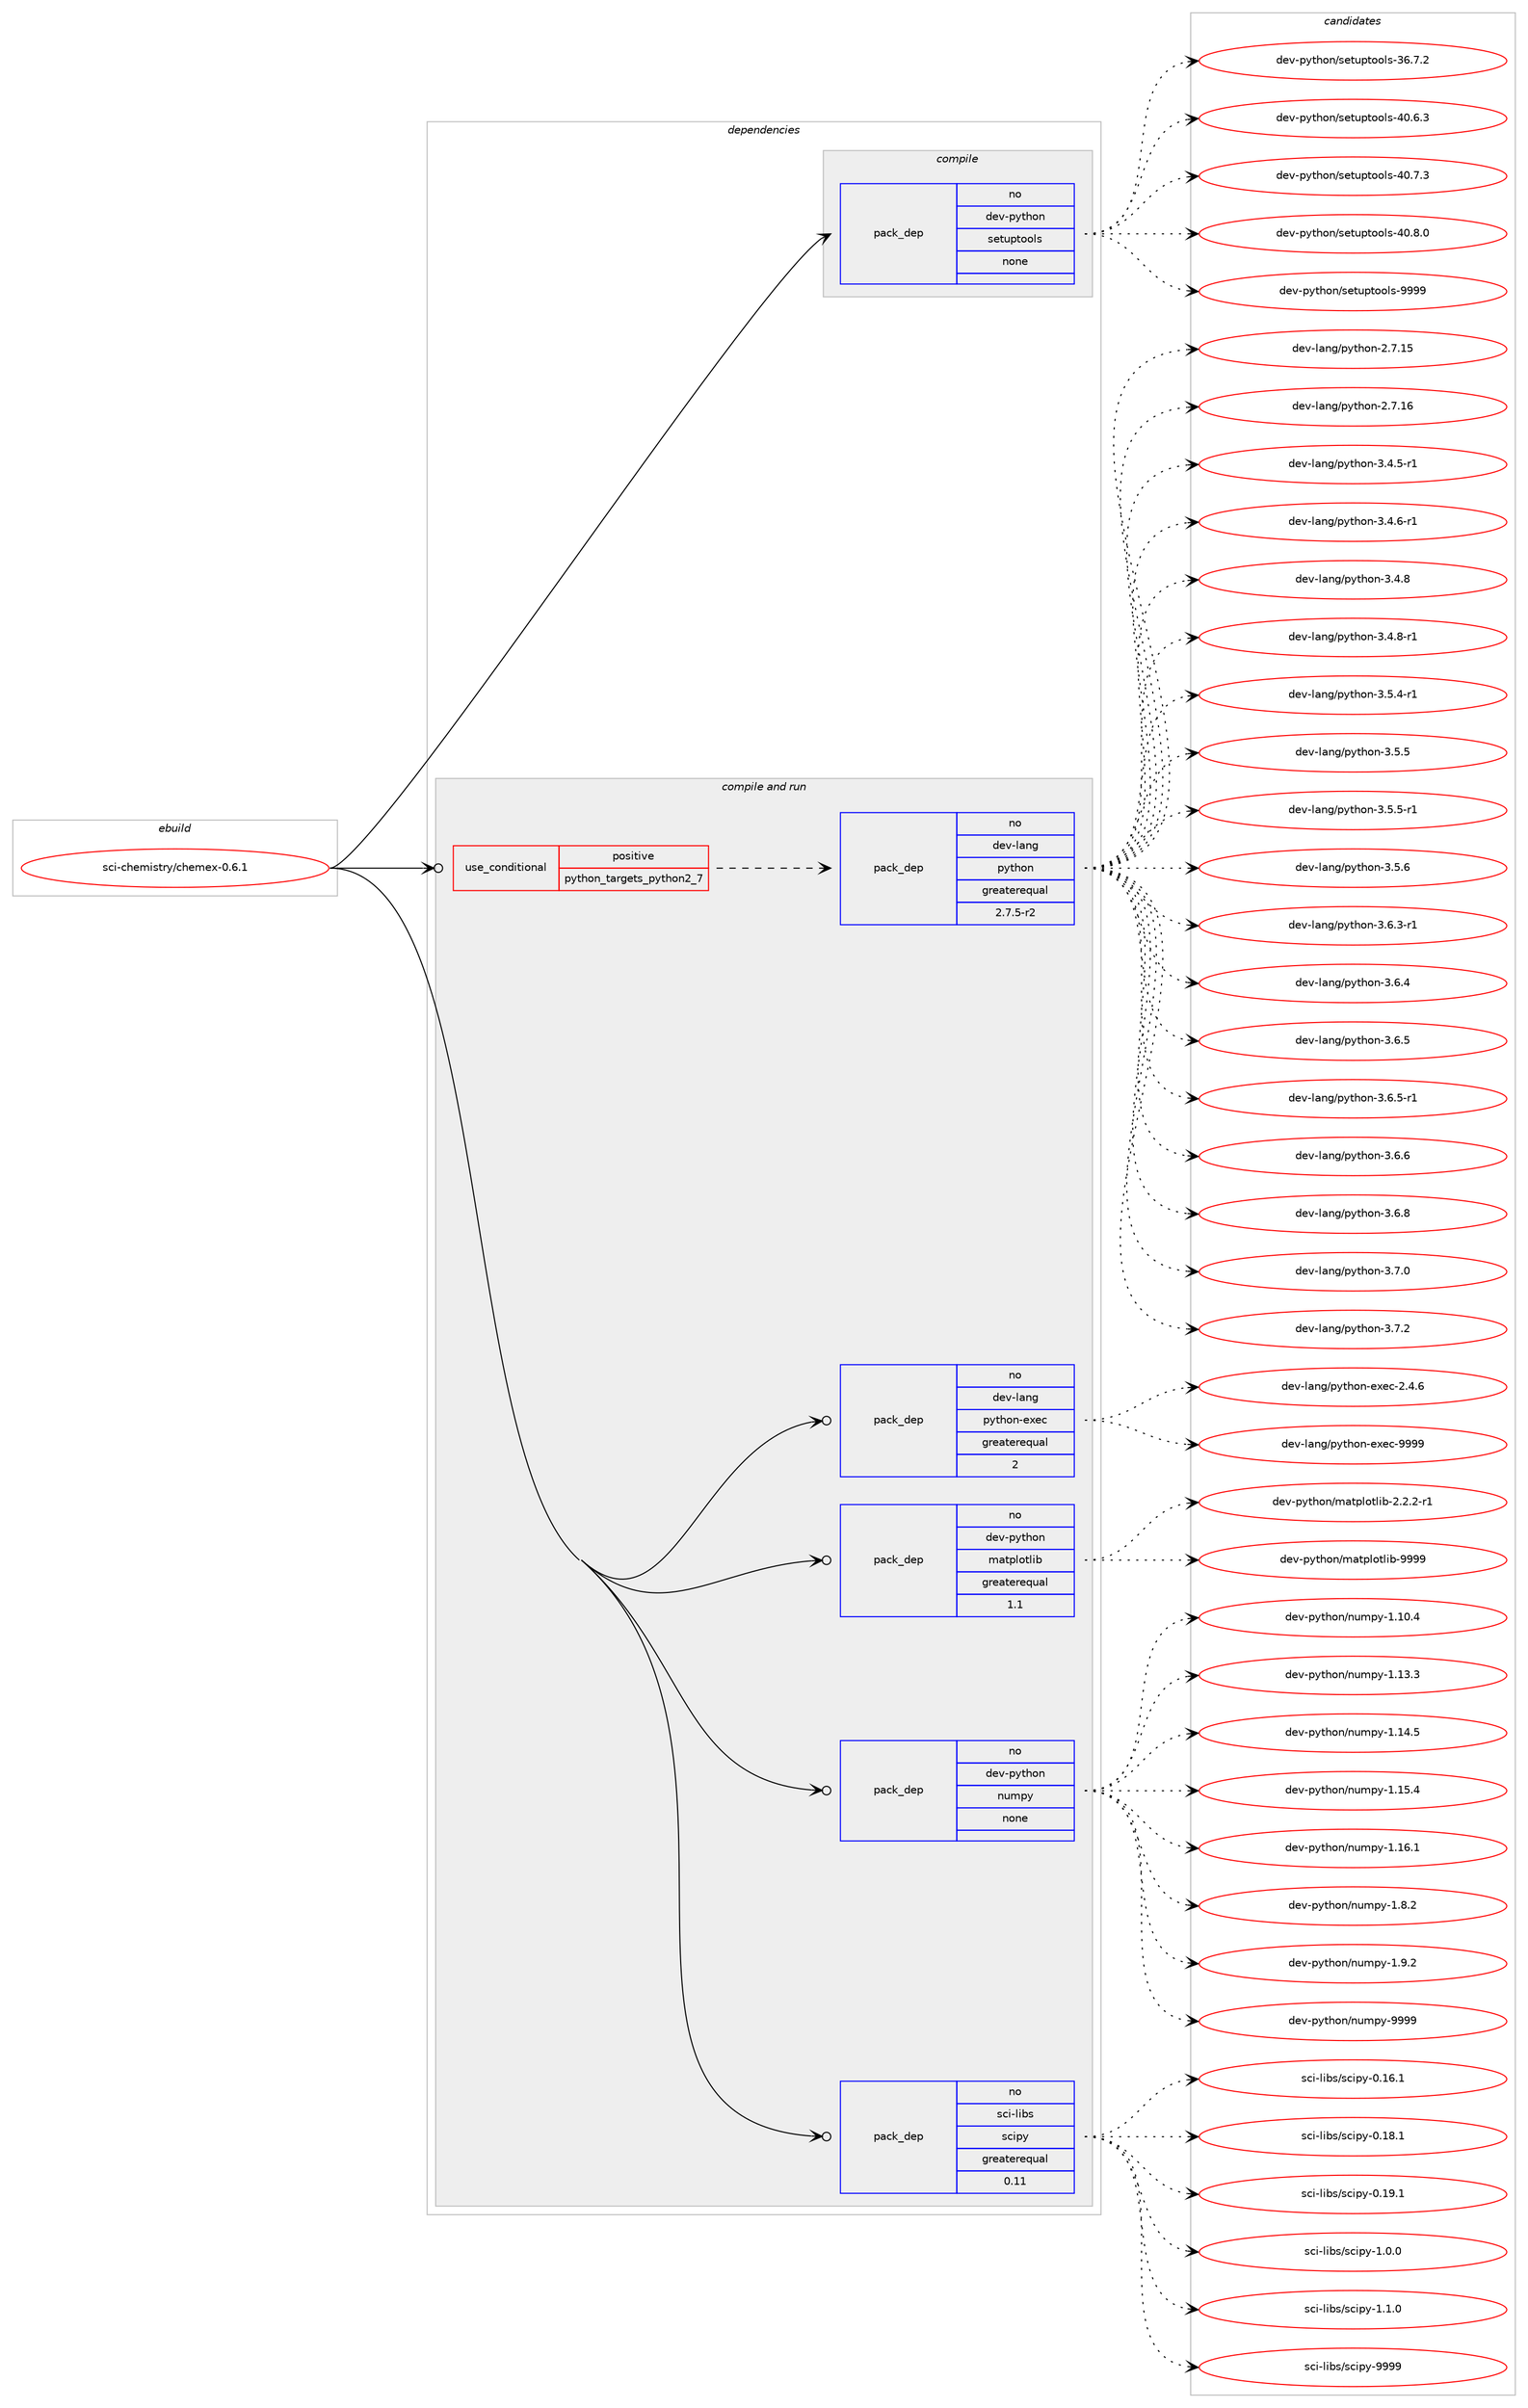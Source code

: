 digraph prolog {

# *************
# Graph options
# *************

newrank=true;
concentrate=true;
compound=true;
graph [rankdir=LR,fontname=Helvetica,fontsize=10,ranksep=1.5];#, ranksep=2.5, nodesep=0.2];
edge  [arrowhead=vee];
node  [fontname=Helvetica,fontsize=10];

# **********
# The ebuild
# **********

subgraph cluster_leftcol {
color=gray;
rank=same;
label=<<i>ebuild</i>>;
id [label="sci-chemistry/chemex-0.6.1", color=red, width=4, href="../sci-chemistry/chemex-0.6.1.svg"];
}

# ****************
# The dependencies
# ****************

subgraph cluster_midcol {
color=gray;
label=<<i>dependencies</i>>;
subgraph cluster_compile {
fillcolor="#eeeeee";
style=filled;
label=<<i>compile</i>>;
subgraph pack1207654 {
dependency1687588 [label=<<TABLE BORDER="0" CELLBORDER="1" CELLSPACING="0" CELLPADDING="4" WIDTH="220"><TR><TD ROWSPAN="6" CELLPADDING="30">pack_dep</TD></TR><TR><TD WIDTH="110">no</TD></TR><TR><TD>dev-python</TD></TR><TR><TD>setuptools</TD></TR><TR><TD>none</TD></TR><TR><TD></TD></TR></TABLE>>, shape=none, color=blue];
}
id:e -> dependency1687588:w [weight=20,style="solid",arrowhead="vee"];
}
subgraph cluster_compileandrun {
fillcolor="#eeeeee";
style=filled;
label=<<i>compile and run</i>>;
subgraph cond452302 {
dependency1687589 [label=<<TABLE BORDER="0" CELLBORDER="1" CELLSPACING="0" CELLPADDING="4"><TR><TD ROWSPAN="3" CELLPADDING="10">use_conditional</TD></TR><TR><TD>positive</TD></TR><TR><TD>python_targets_python2_7</TD></TR></TABLE>>, shape=none, color=red];
subgraph pack1207655 {
dependency1687590 [label=<<TABLE BORDER="0" CELLBORDER="1" CELLSPACING="0" CELLPADDING="4" WIDTH="220"><TR><TD ROWSPAN="6" CELLPADDING="30">pack_dep</TD></TR><TR><TD WIDTH="110">no</TD></TR><TR><TD>dev-lang</TD></TR><TR><TD>python</TD></TR><TR><TD>greaterequal</TD></TR><TR><TD>2.7.5-r2</TD></TR></TABLE>>, shape=none, color=blue];
}
dependency1687589:e -> dependency1687590:w [weight=20,style="dashed",arrowhead="vee"];
}
id:e -> dependency1687589:w [weight=20,style="solid",arrowhead="odotvee"];
subgraph pack1207656 {
dependency1687591 [label=<<TABLE BORDER="0" CELLBORDER="1" CELLSPACING="0" CELLPADDING="4" WIDTH="220"><TR><TD ROWSPAN="6" CELLPADDING="30">pack_dep</TD></TR><TR><TD WIDTH="110">no</TD></TR><TR><TD>dev-lang</TD></TR><TR><TD>python-exec</TD></TR><TR><TD>greaterequal</TD></TR><TR><TD>2</TD></TR></TABLE>>, shape=none, color=blue];
}
id:e -> dependency1687591:w [weight=20,style="solid",arrowhead="odotvee"];
subgraph pack1207657 {
dependency1687592 [label=<<TABLE BORDER="0" CELLBORDER="1" CELLSPACING="0" CELLPADDING="4" WIDTH="220"><TR><TD ROWSPAN="6" CELLPADDING="30">pack_dep</TD></TR><TR><TD WIDTH="110">no</TD></TR><TR><TD>dev-python</TD></TR><TR><TD>matplotlib</TD></TR><TR><TD>greaterequal</TD></TR><TR><TD>1.1</TD></TR></TABLE>>, shape=none, color=blue];
}
id:e -> dependency1687592:w [weight=20,style="solid",arrowhead="odotvee"];
subgraph pack1207658 {
dependency1687593 [label=<<TABLE BORDER="0" CELLBORDER="1" CELLSPACING="0" CELLPADDING="4" WIDTH="220"><TR><TD ROWSPAN="6" CELLPADDING="30">pack_dep</TD></TR><TR><TD WIDTH="110">no</TD></TR><TR><TD>dev-python</TD></TR><TR><TD>numpy</TD></TR><TR><TD>none</TD></TR><TR><TD></TD></TR></TABLE>>, shape=none, color=blue];
}
id:e -> dependency1687593:w [weight=20,style="solid",arrowhead="odotvee"];
subgraph pack1207659 {
dependency1687594 [label=<<TABLE BORDER="0" CELLBORDER="1" CELLSPACING="0" CELLPADDING="4" WIDTH="220"><TR><TD ROWSPAN="6" CELLPADDING="30">pack_dep</TD></TR><TR><TD WIDTH="110">no</TD></TR><TR><TD>sci-libs</TD></TR><TR><TD>scipy</TD></TR><TR><TD>greaterequal</TD></TR><TR><TD>0.11</TD></TR></TABLE>>, shape=none, color=blue];
}
id:e -> dependency1687594:w [weight=20,style="solid",arrowhead="odotvee"];
}
subgraph cluster_run {
fillcolor="#eeeeee";
style=filled;
label=<<i>run</i>>;
}
}

# **************
# The candidates
# **************

subgraph cluster_choices {
rank=same;
color=gray;
label=<<i>candidates</i>>;

subgraph choice1207654 {
color=black;
nodesep=1;
choice100101118451121211161041111104711510111611711211611111110811545515446554650 [label="dev-python/setuptools-36.7.2", color=red, width=4,href="../dev-python/setuptools-36.7.2.svg"];
choice100101118451121211161041111104711510111611711211611111110811545524846544651 [label="dev-python/setuptools-40.6.3", color=red, width=4,href="../dev-python/setuptools-40.6.3.svg"];
choice100101118451121211161041111104711510111611711211611111110811545524846554651 [label="dev-python/setuptools-40.7.3", color=red, width=4,href="../dev-python/setuptools-40.7.3.svg"];
choice100101118451121211161041111104711510111611711211611111110811545524846564648 [label="dev-python/setuptools-40.8.0", color=red, width=4,href="../dev-python/setuptools-40.8.0.svg"];
choice10010111845112121116104111110471151011161171121161111111081154557575757 [label="dev-python/setuptools-9999", color=red, width=4,href="../dev-python/setuptools-9999.svg"];
dependency1687588:e -> choice100101118451121211161041111104711510111611711211611111110811545515446554650:w [style=dotted,weight="100"];
dependency1687588:e -> choice100101118451121211161041111104711510111611711211611111110811545524846544651:w [style=dotted,weight="100"];
dependency1687588:e -> choice100101118451121211161041111104711510111611711211611111110811545524846554651:w [style=dotted,weight="100"];
dependency1687588:e -> choice100101118451121211161041111104711510111611711211611111110811545524846564648:w [style=dotted,weight="100"];
dependency1687588:e -> choice10010111845112121116104111110471151011161171121161111111081154557575757:w [style=dotted,weight="100"];
}
subgraph choice1207655 {
color=black;
nodesep=1;
choice10010111845108971101034711212111610411111045504655464953 [label="dev-lang/python-2.7.15", color=red, width=4,href="../dev-lang/python-2.7.15.svg"];
choice10010111845108971101034711212111610411111045504655464954 [label="dev-lang/python-2.7.16", color=red, width=4,href="../dev-lang/python-2.7.16.svg"];
choice1001011184510897110103471121211161041111104551465246534511449 [label="dev-lang/python-3.4.5-r1", color=red, width=4,href="../dev-lang/python-3.4.5-r1.svg"];
choice1001011184510897110103471121211161041111104551465246544511449 [label="dev-lang/python-3.4.6-r1", color=red, width=4,href="../dev-lang/python-3.4.6-r1.svg"];
choice100101118451089711010347112121116104111110455146524656 [label="dev-lang/python-3.4.8", color=red, width=4,href="../dev-lang/python-3.4.8.svg"];
choice1001011184510897110103471121211161041111104551465246564511449 [label="dev-lang/python-3.4.8-r1", color=red, width=4,href="../dev-lang/python-3.4.8-r1.svg"];
choice1001011184510897110103471121211161041111104551465346524511449 [label="dev-lang/python-3.5.4-r1", color=red, width=4,href="../dev-lang/python-3.5.4-r1.svg"];
choice100101118451089711010347112121116104111110455146534653 [label="dev-lang/python-3.5.5", color=red, width=4,href="../dev-lang/python-3.5.5.svg"];
choice1001011184510897110103471121211161041111104551465346534511449 [label="dev-lang/python-3.5.5-r1", color=red, width=4,href="../dev-lang/python-3.5.5-r1.svg"];
choice100101118451089711010347112121116104111110455146534654 [label="dev-lang/python-3.5.6", color=red, width=4,href="../dev-lang/python-3.5.6.svg"];
choice1001011184510897110103471121211161041111104551465446514511449 [label="dev-lang/python-3.6.3-r1", color=red, width=4,href="../dev-lang/python-3.6.3-r1.svg"];
choice100101118451089711010347112121116104111110455146544652 [label="dev-lang/python-3.6.4", color=red, width=4,href="../dev-lang/python-3.6.4.svg"];
choice100101118451089711010347112121116104111110455146544653 [label="dev-lang/python-3.6.5", color=red, width=4,href="../dev-lang/python-3.6.5.svg"];
choice1001011184510897110103471121211161041111104551465446534511449 [label="dev-lang/python-3.6.5-r1", color=red, width=4,href="../dev-lang/python-3.6.5-r1.svg"];
choice100101118451089711010347112121116104111110455146544654 [label="dev-lang/python-3.6.6", color=red, width=4,href="../dev-lang/python-3.6.6.svg"];
choice100101118451089711010347112121116104111110455146544656 [label="dev-lang/python-3.6.8", color=red, width=4,href="../dev-lang/python-3.6.8.svg"];
choice100101118451089711010347112121116104111110455146554648 [label="dev-lang/python-3.7.0", color=red, width=4,href="../dev-lang/python-3.7.0.svg"];
choice100101118451089711010347112121116104111110455146554650 [label="dev-lang/python-3.7.2", color=red, width=4,href="../dev-lang/python-3.7.2.svg"];
dependency1687590:e -> choice10010111845108971101034711212111610411111045504655464953:w [style=dotted,weight="100"];
dependency1687590:e -> choice10010111845108971101034711212111610411111045504655464954:w [style=dotted,weight="100"];
dependency1687590:e -> choice1001011184510897110103471121211161041111104551465246534511449:w [style=dotted,weight="100"];
dependency1687590:e -> choice1001011184510897110103471121211161041111104551465246544511449:w [style=dotted,weight="100"];
dependency1687590:e -> choice100101118451089711010347112121116104111110455146524656:w [style=dotted,weight="100"];
dependency1687590:e -> choice1001011184510897110103471121211161041111104551465246564511449:w [style=dotted,weight="100"];
dependency1687590:e -> choice1001011184510897110103471121211161041111104551465346524511449:w [style=dotted,weight="100"];
dependency1687590:e -> choice100101118451089711010347112121116104111110455146534653:w [style=dotted,weight="100"];
dependency1687590:e -> choice1001011184510897110103471121211161041111104551465346534511449:w [style=dotted,weight="100"];
dependency1687590:e -> choice100101118451089711010347112121116104111110455146534654:w [style=dotted,weight="100"];
dependency1687590:e -> choice1001011184510897110103471121211161041111104551465446514511449:w [style=dotted,weight="100"];
dependency1687590:e -> choice100101118451089711010347112121116104111110455146544652:w [style=dotted,weight="100"];
dependency1687590:e -> choice100101118451089711010347112121116104111110455146544653:w [style=dotted,weight="100"];
dependency1687590:e -> choice1001011184510897110103471121211161041111104551465446534511449:w [style=dotted,weight="100"];
dependency1687590:e -> choice100101118451089711010347112121116104111110455146544654:w [style=dotted,weight="100"];
dependency1687590:e -> choice100101118451089711010347112121116104111110455146544656:w [style=dotted,weight="100"];
dependency1687590:e -> choice100101118451089711010347112121116104111110455146554648:w [style=dotted,weight="100"];
dependency1687590:e -> choice100101118451089711010347112121116104111110455146554650:w [style=dotted,weight="100"];
}
subgraph choice1207656 {
color=black;
nodesep=1;
choice1001011184510897110103471121211161041111104510112010199455046524654 [label="dev-lang/python-exec-2.4.6", color=red, width=4,href="../dev-lang/python-exec-2.4.6.svg"];
choice10010111845108971101034711212111610411111045101120101994557575757 [label="dev-lang/python-exec-9999", color=red, width=4,href="../dev-lang/python-exec-9999.svg"];
dependency1687591:e -> choice1001011184510897110103471121211161041111104510112010199455046524654:w [style=dotted,weight="100"];
dependency1687591:e -> choice10010111845108971101034711212111610411111045101120101994557575757:w [style=dotted,weight="100"];
}
subgraph choice1207657 {
color=black;
nodesep=1;
choice100101118451121211161041111104710997116112108111116108105984550465046504511449 [label="dev-python/matplotlib-2.2.2-r1", color=red, width=4,href="../dev-python/matplotlib-2.2.2-r1.svg"];
choice100101118451121211161041111104710997116112108111116108105984557575757 [label="dev-python/matplotlib-9999", color=red, width=4,href="../dev-python/matplotlib-9999.svg"];
dependency1687592:e -> choice100101118451121211161041111104710997116112108111116108105984550465046504511449:w [style=dotted,weight="100"];
dependency1687592:e -> choice100101118451121211161041111104710997116112108111116108105984557575757:w [style=dotted,weight="100"];
}
subgraph choice1207658 {
color=black;
nodesep=1;
choice100101118451121211161041111104711011710911212145494649484652 [label="dev-python/numpy-1.10.4", color=red, width=4,href="../dev-python/numpy-1.10.4.svg"];
choice100101118451121211161041111104711011710911212145494649514651 [label="dev-python/numpy-1.13.3", color=red, width=4,href="../dev-python/numpy-1.13.3.svg"];
choice100101118451121211161041111104711011710911212145494649524653 [label="dev-python/numpy-1.14.5", color=red, width=4,href="../dev-python/numpy-1.14.5.svg"];
choice100101118451121211161041111104711011710911212145494649534652 [label="dev-python/numpy-1.15.4", color=red, width=4,href="../dev-python/numpy-1.15.4.svg"];
choice100101118451121211161041111104711011710911212145494649544649 [label="dev-python/numpy-1.16.1", color=red, width=4,href="../dev-python/numpy-1.16.1.svg"];
choice1001011184511212111610411111047110117109112121454946564650 [label="dev-python/numpy-1.8.2", color=red, width=4,href="../dev-python/numpy-1.8.2.svg"];
choice1001011184511212111610411111047110117109112121454946574650 [label="dev-python/numpy-1.9.2", color=red, width=4,href="../dev-python/numpy-1.9.2.svg"];
choice10010111845112121116104111110471101171091121214557575757 [label="dev-python/numpy-9999", color=red, width=4,href="../dev-python/numpy-9999.svg"];
dependency1687593:e -> choice100101118451121211161041111104711011710911212145494649484652:w [style=dotted,weight="100"];
dependency1687593:e -> choice100101118451121211161041111104711011710911212145494649514651:w [style=dotted,weight="100"];
dependency1687593:e -> choice100101118451121211161041111104711011710911212145494649524653:w [style=dotted,weight="100"];
dependency1687593:e -> choice100101118451121211161041111104711011710911212145494649534652:w [style=dotted,weight="100"];
dependency1687593:e -> choice100101118451121211161041111104711011710911212145494649544649:w [style=dotted,weight="100"];
dependency1687593:e -> choice1001011184511212111610411111047110117109112121454946564650:w [style=dotted,weight="100"];
dependency1687593:e -> choice1001011184511212111610411111047110117109112121454946574650:w [style=dotted,weight="100"];
dependency1687593:e -> choice10010111845112121116104111110471101171091121214557575757:w [style=dotted,weight="100"];
}
subgraph choice1207659 {
color=black;
nodesep=1;
choice115991054510810598115471159910511212145484649544649 [label="sci-libs/scipy-0.16.1", color=red, width=4,href="../sci-libs/scipy-0.16.1.svg"];
choice115991054510810598115471159910511212145484649564649 [label="sci-libs/scipy-0.18.1", color=red, width=4,href="../sci-libs/scipy-0.18.1.svg"];
choice115991054510810598115471159910511212145484649574649 [label="sci-libs/scipy-0.19.1", color=red, width=4,href="../sci-libs/scipy-0.19.1.svg"];
choice1159910545108105981154711599105112121454946484648 [label="sci-libs/scipy-1.0.0", color=red, width=4,href="../sci-libs/scipy-1.0.0.svg"];
choice1159910545108105981154711599105112121454946494648 [label="sci-libs/scipy-1.1.0", color=red, width=4,href="../sci-libs/scipy-1.1.0.svg"];
choice11599105451081059811547115991051121214557575757 [label="sci-libs/scipy-9999", color=red, width=4,href="../sci-libs/scipy-9999.svg"];
dependency1687594:e -> choice115991054510810598115471159910511212145484649544649:w [style=dotted,weight="100"];
dependency1687594:e -> choice115991054510810598115471159910511212145484649564649:w [style=dotted,weight="100"];
dependency1687594:e -> choice115991054510810598115471159910511212145484649574649:w [style=dotted,weight="100"];
dependency1687594:e -> choice1159910545108105981154711599105112121454946484648:w [style=dotted,weight="100"];
dependency1687594:e -> choice1159910545108105981154711599105112121454946494648:w [style=dotted,weight="100"];
dependency1687594:e -> choice11599105451081059811547115991051121214557575757:w [style=dotted,weight="100"];
}
}

}
